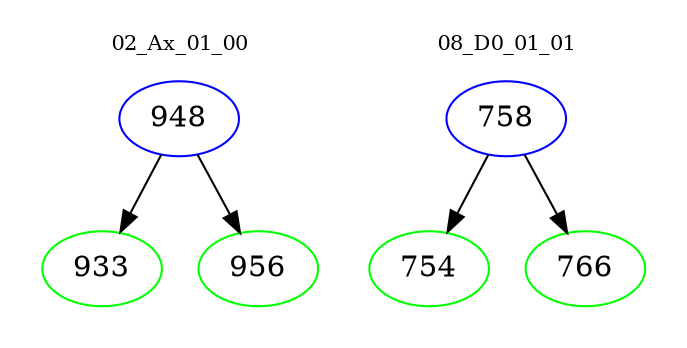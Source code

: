 digraph{
subgraph cluster_0 {
color = white
label = "02_Ax_01_00";
fontsize=10;
T0_948 [label="948", color="blue"]
T0_948 -> T0_933 [color="black"]
T0_933 [label="933", color="green"]
T0_948 -> T0_956 [color="black"]
T0_956 [label="956", color="green"]
}
subgraph cluster_1 {
color = white
label = "08_D0_01_01";
fontsize=10;
T1_758 [label="758", color="blue"]
T1_758 -> T1_754 [color="black"]
T1_754 [label="754", color="green"]
T1_758 -> T1_766 [color="black"]
T1_766 [label="766", color="green"]
}
}
